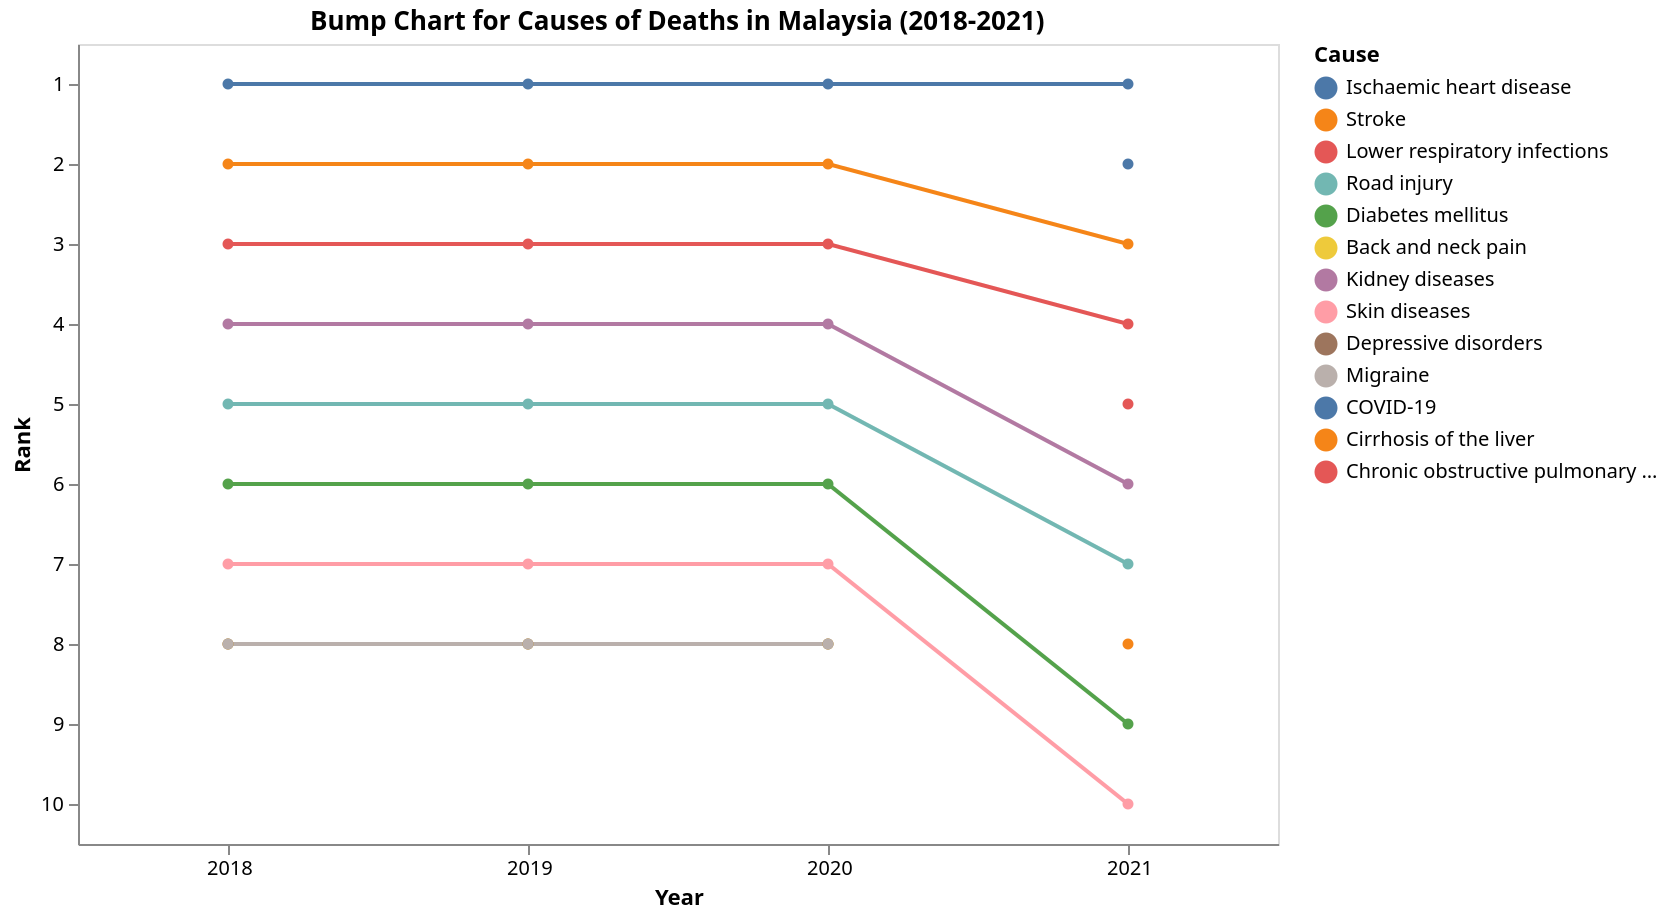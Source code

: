 {
  "$schema": "https://vega.github.io/schema/vega/v5.json",
  "background": "white",
  "padding": 5,
  "width": 600,
  "height": 400,
  "title": {"text": "Bump Chart for Causes of Deaths in Malaysia (2018-2021)", "frame": "group"},
  "style": "cell",
  "data": [
    {
      "name": "data",
      "values": [
        {"year": 2018, "cause": "Ischaemic heart disease", "rate": 111.61},
        {"year": 2018, "cause": "Stroke", "rate": 69.1},
        {"year": 2018, "cause": "Lower respiratory infections", "rate": 60.81},
        {"year": 2018, "cause": "Road injury", "rate": 19.65},
        {"year": 2018, "cause": "Diabetes mellitus", "rate": 15.09},
        {"year": 2018, "cause": "Back and neck pain", "rate": 0},
        {"year": 2018, "cause": "Kidney diseases", "rate": 22.22},
        {"year": 2018, "cause": "Skin diseases", "rate": 6.12},
        {"year": 2018, "cause": "Depressive disorders", "rate": 0},
        {"year": 2018, "cause": "Migraine", "rate": 0},
        {"year": 2019, "cause": "Ischaemic heart disease", "rate": 112.34},
        {"year": 2019, "cause": "Stroke", "rate": 69.54},
        {"year": 2019, "cause": "Lower respiratory infections", "rate": 60.83},
        {"year": 2019, "cause": "Road injury", "rate": 19.05},
        {"year": 2019, "cause": "Diabetes mellitus", "rate": 15.49},
        {"year": 2019, "cause": "Back and neck pain", "rate": 0},
        {"year": 2019, "cause": "Kidney diseases", "rate": 22.78},
        {"year": 2019, "cause": "Skin diseases", "rate": 6.2},
        {"year": 2019, "cause": "Depressive disorders", "rate": 0},
        {"year": 2019, "cause": "Migraine", "rate": 0},
        {"year": 2020, "cause": "Ischaemic heart disease", "rate": 96.92},
        {"year": 2020, "cause": "Stroke", "rate": 59.75},
        {"year": 2020, "cause": "Lower respiratory infections", "rate": 48.91},
        {"year": 2020, "cause": "Road injury", "rate": 14.07},
        {"year": 2020, "cause": "Diabetes mellitus", "rate": 13.52},
        {"year": 2020, "cause": "Back and neck pain", "rate": 0},
        {"year": 2020, "cause": "Kidney diseases", "rate": 19.66},
        {"year": 2020, "cause": "Skin diseases", "rate": 5.34},
        {"year": 2020, "cause": "Depressive disorders", "rate": 0},
        {"year": 2020, "cause": "Migraine", "rate": 0},
        {"year": 2021, "cause": "Ischaemic heart disease", "rate": 137.62},
        {"year": 2021, "cause": "COVID-19", "rate": 98.66},
        {"year": 2021, "cause": "Stroke", "rate": 69.08},
        {"year": 2021, "cause": "Lower respiratory infections", "rate": 57.22},
        {"year": 2021, "cause": "Road injury", "rate": 21.93},
        {"year": 2021, "cause": "Diabetes mellitus", "rate": 14.49},
        {"year": 2021, "cause": "Kidney diseases", "rate": 22.7},
        {"year": 2021, "cause": "Cirrhosis of the liver", "rate": 21.84},
        {"year": 2021, "cause": "Skin diseases", "rate": 5.04},
        {"year": 2021, "cause": "Chronic obstructive pulmonary disease", "rate": 25.64}
      ]
    },
    {
      "name": "data_0",
      "source": "data",
      "transform": [
        {
          "type": "window",
          "params": [null],
          "as": ["rank"],
          "ops": ["rank"],
          "fields": [""],
          "sort": {"field": ["rate"], "order": ["descending"]},
          "groupby": ["year"]
        }
      ]
    }
  ],
  "marks": [
    {
      "name": "layer_0_pathgroup",
      "type": "group",
      "from": {
        "facet": {
          "name": "faceted_path_layer_0_main",
          "data": "data_0",
          "groupby": ["cause"]
        }
      },
      "encode": {
        "update": {
          "width": {"field": {"group": "width"}},
          "height": {"field": {"group": "height"}}
        }
      },
      "marks": [
        {
          "name": "layer_0_marks",
          "type": "line",
          "style": ["line"],
          "sort": {"field": "datum[\"year\"]"},
          "from": {"data": "faceted_path_layer_0_main"},
          "encode": {
            "update": {
              "stroke": {"scale": "color", "field": "cause"},
              "description": {
                "signal": "\"year: \" + datum[\"year\"] + \"; rank: \" + datum[\"rank\"] + \"; cause: \" + datum[\"cause\"]"
              },
              "x": {"scale": "x", "field": "year"},
              "y": {"scale": "y", "field": "rank"}
            }
          }
        }
      ]
    },
    {
      "name": "layer_1_marks",
      "type": "symbol",
      "style": ["point"],
      "from": {"data": "data_0"},
      "encode": {
        "update": {
          "opacity": {"value": 1},
          "fill": {"scale": "color", "field": "cause"},
          "ariaRoleDescription": {"value": "point"},
          "description": {
            "signal": "\"year: \" + datum[\"year\"] + \"; rank: \" + datum[\"rank\"] + \"; cause: \" + datum[\"cause\"]"
          },
          "x": {"scale": "x", "field": "year"},
          "y": {"scale": "y", "field": "rank"}
        }
      }
    }
  ],
  "scales": [
    {
      "name": "x",
      "type": "point",
      "domain": {"data": "data_0", "field": "year", "sort": true},
      "range": [0, {"signal": "width"}],
      "padding": 0.5
    },
    {
      "name": "y",
      "type": "point",
      "domain": {"data": "data_0", "field": "rank", "sort": true},
      "range": [0, {"signal": "height"}],
      "padding": 0.5
    },
    {
      "name": "color",
      "type": "ordinal",
      "domain": {"data": "data_0", "field": "cause", "sort": {"field": "rank", "order": "ascending"}},
      "range": "category"
    }
  ],
  "axes": [
    {
      "scale": "x",
      "orient": "bottom",
      "grid": false,
      "title": "Year",
      "labelOverlap": true,
      "zindex": 0
    },
    {
      "scale": "y",
      "orient": "left",
      "grid": false,
      "title": "Rank",
      "zindex": 0
    }
  ],
  "legends": [
    {
      "stroke": "color",
      "symbolType": "circle",
      "title": "Cause",
      "fill": "color",
      "encode": {"symbols": {"update": {"opacity": {"value": 1}}}}
    }
  ]
}
